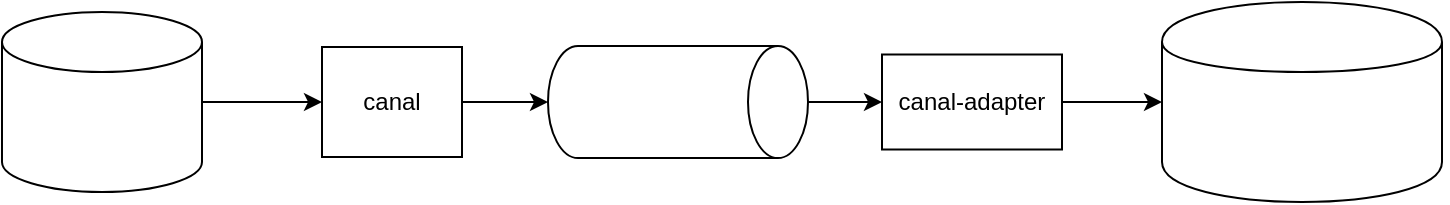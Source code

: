 <mxfile version="14.9.8" type="device"><diagram id="e5YqgQr9tabsXxi35vT8" name="Page-1"><mxGraphModel dx="1186" dy="686" grid="1" gridSize="10" guides="1" tooltips="1" connect="1" arrows="1" fold="1" page="1" pageScale="1" pageWidth="827" pageHeight="1169" math="0" shadow="0"><root><mxCell id="0"/><mxCell id="1" parent="0"/><mxCell id="X38ut6sgh5s3q73etnAq-4" value="" style="edgeStyle=orthogonalEdgeStyle;rounded=0;orthogonalLoop=1;jettySize=auto;html=1;" edge="1" parent="1" source="X38ut6sgh5s3q73etnAq-2" target="X38ut6sgh5s3q73etnAq-3"><mxGeometry relative="1" as="geometry"/></mxCell><mxCell id="X38ut6sgh5s3q73etnAq-2" value="" style="shape=cylinder3;whiteSpace=wrap;html=1;boundedLbl=1;backgroundOutline=1;size=15;" vertex="1" parent="1"><mxGeometry x="90" y="280" width="100" height="90" as="geometry"/></mxCell><mxCell id="X38ut6sgh5s3q73etnAq-1" value="" style="shape=image;html=1;verticalAlign=top;verticalLabelPosition=bottom;labelBackgroundColor=#ffffff;imageAspect=0;aspect=fixed;image=https://cdn4.iconfinder.com/data/icons/logos-brands-5/24/mysql-128.png" vertex="1" parent="1"><mxGeometry x="100" y="290" width="80" height="80" as="geometry"/></mxCell><mxCell id="X38ut6sgh5s3q73etnAq-6" style="edgeStyle=orthogonalEdgeStyle;rounded=0;orthogonalLoop=1;jettySize=auto;html=1;entryX=0.5;entryY=1;entryDx=0;entryDy=0;entryPerimeter=0;" edge="1" parent="1" source="X38ut6sgh5s3q73etnAq-3" target="X38ut6sgh5s3q73etnAq-5"><mxGeometry relative="1" as="geometry"/></mxCell><mxCell id="X38ut6sgh5s3q73etnAq-3" value="canal" style="whiteSpace=wrap;html=1;" vertex="1" parent="1"><mxGeometry x="250" y="297.5" width="70" height="55" as="geometry"/></mxCell><mxCell id="X38ut6sgh5s3q73etnAq-11" value="" style="edgeStyle=orthogonalEdgeStyle;rounded=0;orthogonalLoop=1;jettySize=auto;html=1;" edge="1" parent="1" source="X38ut6sgh5s3q73etnAq-5" target="X38ut6sgh5s3q73etnAq-10"><mxGeometry relative="1" as="geometry"/></mxCell><mxCell id="X38ut6sgh5s3q73etnAq-5" value="" style="shape=cylinder3;whiteSpace=wrap;html=1;boundedLbl=1;backgroundOutline=1;size=15;rotation=90;" vertex="1" parent="1"><mxGeometry x="400" y="260" width="56" height="130" as="geometry"/></mxCell><mxCell id="X38ut6sgh5s3q73etnAq-7" value="" style="shape=image;verticalLabelPosition=bottom;labelBackgroundColor=#ffffff;verticalAlign=top;aspect=fixed;imageAspect=0;image=https://upload.wikimedia.org/wikipedia/commons/thumb/0/05/Apache_kafka.svg/154px-Apache_kafka.svg.png;" vertex="1" parent="1"><mxGeometry x="400" y="298.75" width="32.34" height="52.5" as="geometry"/></mxCell><mxCell id="X38ut6sgh5s3q73etnAq-13" value="" style="edgeStyle=orthogonalEdgeStyle;rounded=0;orthogonalLoop=1;jettySize=auto;html=1;" edge="1" parent="1" source="X38ut6sgh5s3q73etnAq-10" target="X38ut6sgh5s3q73etnAq-12"><mxGeometry relative="1" as="geometry"/></mxCell><mxCell id="X38ut6sgh5s3q73etnAq-10" value="canal-adapter" style="whiteSpace=wrap;html=1;" vertex="1" parent="1"><mxGeometry x="530" y="301.25" width="90" height="47.5" as="geometry"/></mxCell><mxCell id="X38ut6sgh5s3q73etnAq-12" value="" style="shape=cylinder;whiteSpace=wrap;html=1;boundedLbl=1;backgroundOutline=1;" vertex="1" parent="1"><mxGeometry x="670" y="275" width="140" height="100" as="geometry"/></mxCell><mxCell id="X38ut6sgh5s3q73etnAq-14" value="" style="shape=image;verticalLabelPosition=bottom;labelBackgroundColor=#ffffff;verticalAlign=top;aspect=fixed;imageAspect=0;image=https://upload.wikimedia.org/wikipedia/commons/thumb/f/f4/Elasticsearch_logo.svg/512px-Elasticsearch_logo.svg.png;" vertex="1" parent="1"><mxGeometry x="670" y="318.75" width="142.85" height="31.25" as="geometry"/></mxCell></root></mxGraphModel></diagram></mxfile>